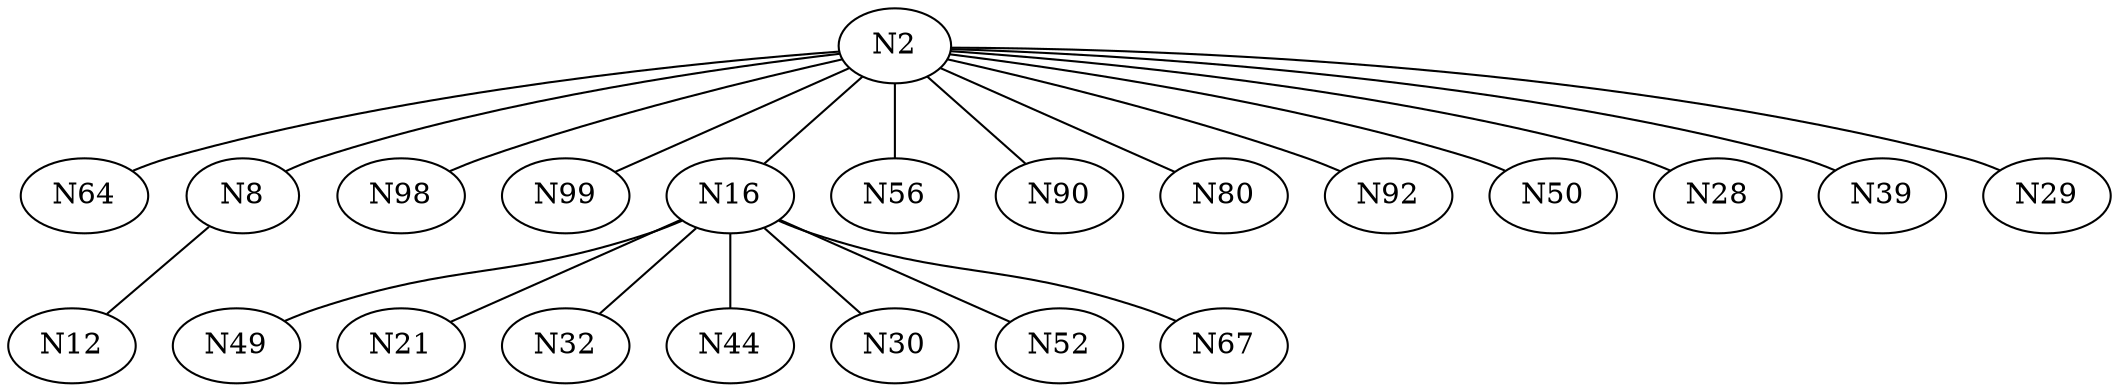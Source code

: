 Graph G {
	N2--N64[weight=36];
	N8--N12[weight=13];
	N2--N8[weight=53];
	N2--N98[weight=87];
	N2--N99[weight=70];
	N16--N49[weight=16];
	N2--N56[weight=52];
	N2--N16[weight=7];
	N2--N90[weight=98];
	N2--N80[weight=41];
	N2--N92[weight=15];
	N2--N50[weight=59];
	N2--N28[weight=8];
	N2--N39[weight=9];
	N16--N21[weight=100];
	N16--N32[weight=86];
	N2--N29[weight=46];
	N16--N44[weight=69];
	N16--N30[weight=44];
	N16--N52[weight=99];
	N16--N67[weight=100];
}